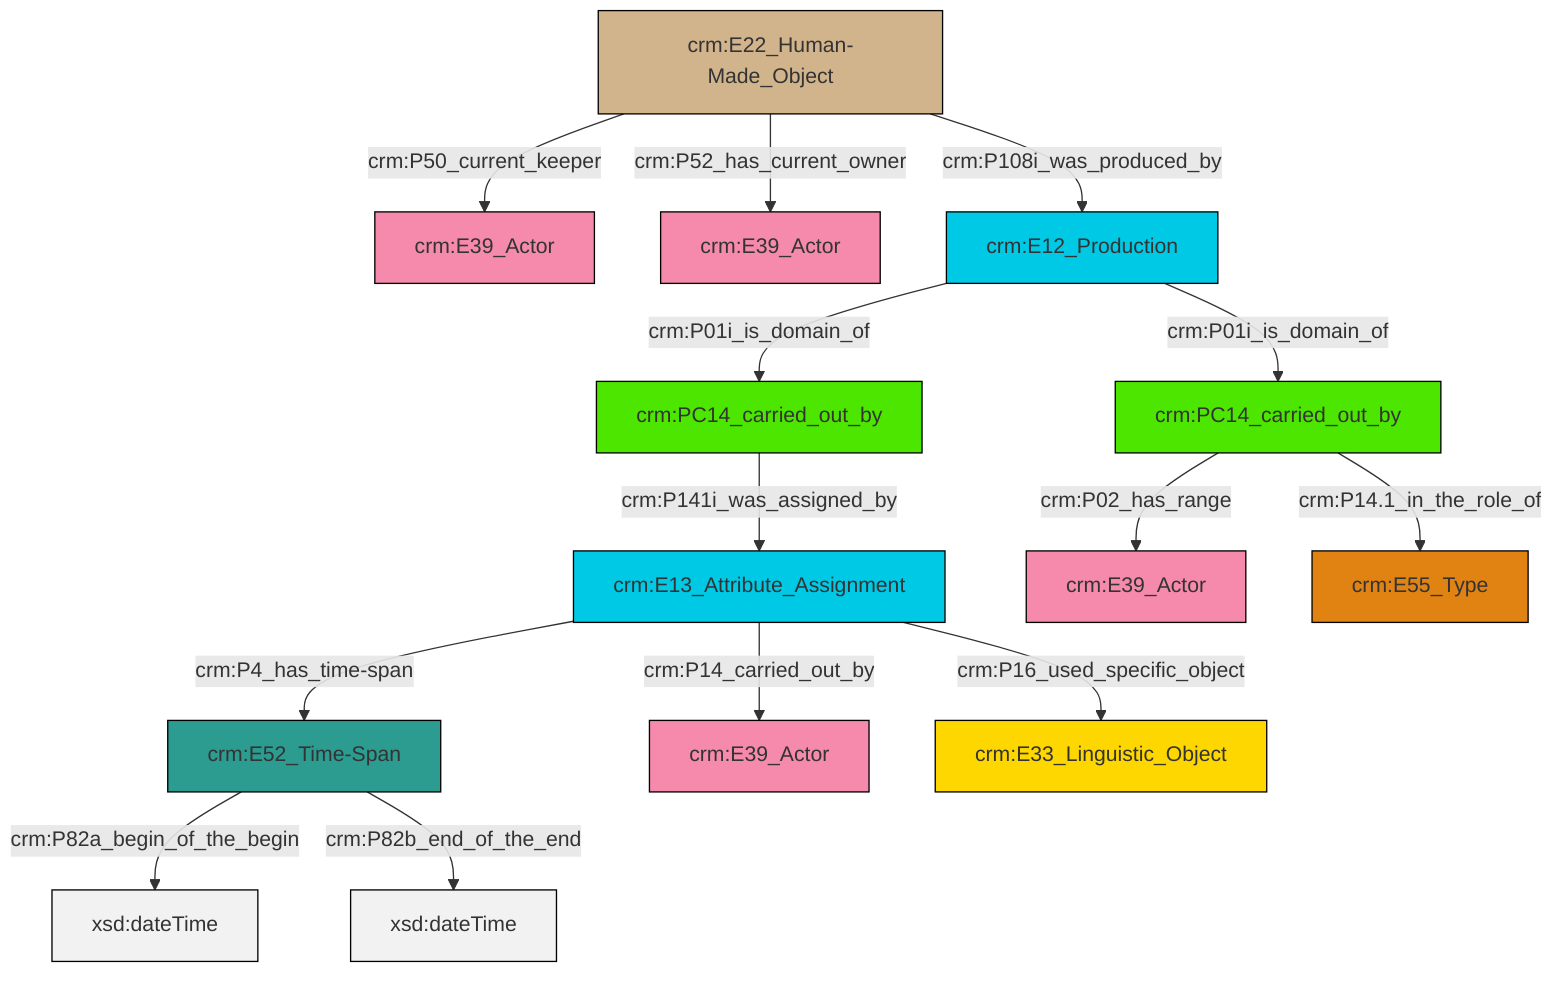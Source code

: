 graph TD
classDef Literal fill:#f2f2f2,stroke:#000000;
classDef CRM_Entity fill:#FFFFFF,stroke:#000000;
classDef Temporal_Entity fill:#00C9E6, stroke:#000000;
classDef Type fill:#E18312, stroke:#000000;
classDef Time-Span fill:#2C9C91, stroke:#000000;
classDef Appellation fill:#FFEB7F, stroke:#000000;
classDef Place fill:#008836, stroke:#000000;
classDef Persistent_Item fill:#B266B2, stroke:#000000;
classDef Conceptual_Object fill:#FFD700, stroke:#000000;
classDef Physical_Thing fill:#D2B48C, stroke:#000000;
classDef Actor fill:#f58aad, stroke:#000000;
classDef PC_Classes fill:#4ce600, stroke:#000000;
classDef Multi fill:#cccccc,stroke:#000000;

0["crm:E13_Attribute_Assignment"]:::Temporal_Entity -->|crm:P4_has_time-span| 1["crm:E52_Time-Span"]:::Time-Span
9["crm:E22_Human-Made_Object"]:::Physical_Thing -->|crm:P50_current_keeper| 10["crm:E39_Actor"]:::Actor
0["crm:E13_Attribute_Assignment"]:::Temporal_Entity -->|crm:P16_used_specific_object| 12["crm:E33_Linguistic_Object"]:::Conceptual_Object
9["crm:E22_Human-Made_Object"]:::Physical_Thing -->|crm:P52_has_current_owner| 13["crm:E39_Actor"]:::Actor
0["crm:E13_Attribute_Assignment"]:::Temporal_Entity -->|crm:P14_carried_out_by| 5["crm:E39_Actor"]:::Actor
16["crm:PC14_carried_out_by"]:::PC_Classes -->|crm:P14.1_in_the_role_of| 17["crm:E55_Type"]:::Type
18["crm:E12_Production"]:::Temporal_Entity -->|crm:P01i_is_domain_of| 7["crm:PC14_carried_out_by"]:::PC_Classes
16["crm:PC14_carried_out_by"]:::PC_Classes -->|crm:P02_has_range| 2["crm:E39_Actor"]:::Actor
1["crm:E52_Time-Span"]:::Time-Span -->|crm:P82a_begin_of_the_begin| 21[xsd:dateTime]:::Literal
7["crm:PC14_carried_out_by"]:::PC_Classes -->|crm:P141i_was_assigned_by| 0["crm:E13_Attribute_Assignment"]:::Temporal_Entity
18["crm:E12_Production"]:::Temporal_Entity -->|crm:P01i_is_domain_of| 16["crm:PC14_carried_out_by"]:::PC_Classes
9["crm:E22_Human-Made_Object"]:::Physical_Thing -->|crm:P108i_was_produced_by| 18["crm:E12_Production"]:::Temporal_Entity
1["crm:E52_Time-Span"]:::Time-Span -->|crm:P82b_end_of_the_end| 24[xsd:dateTime]:::Literal